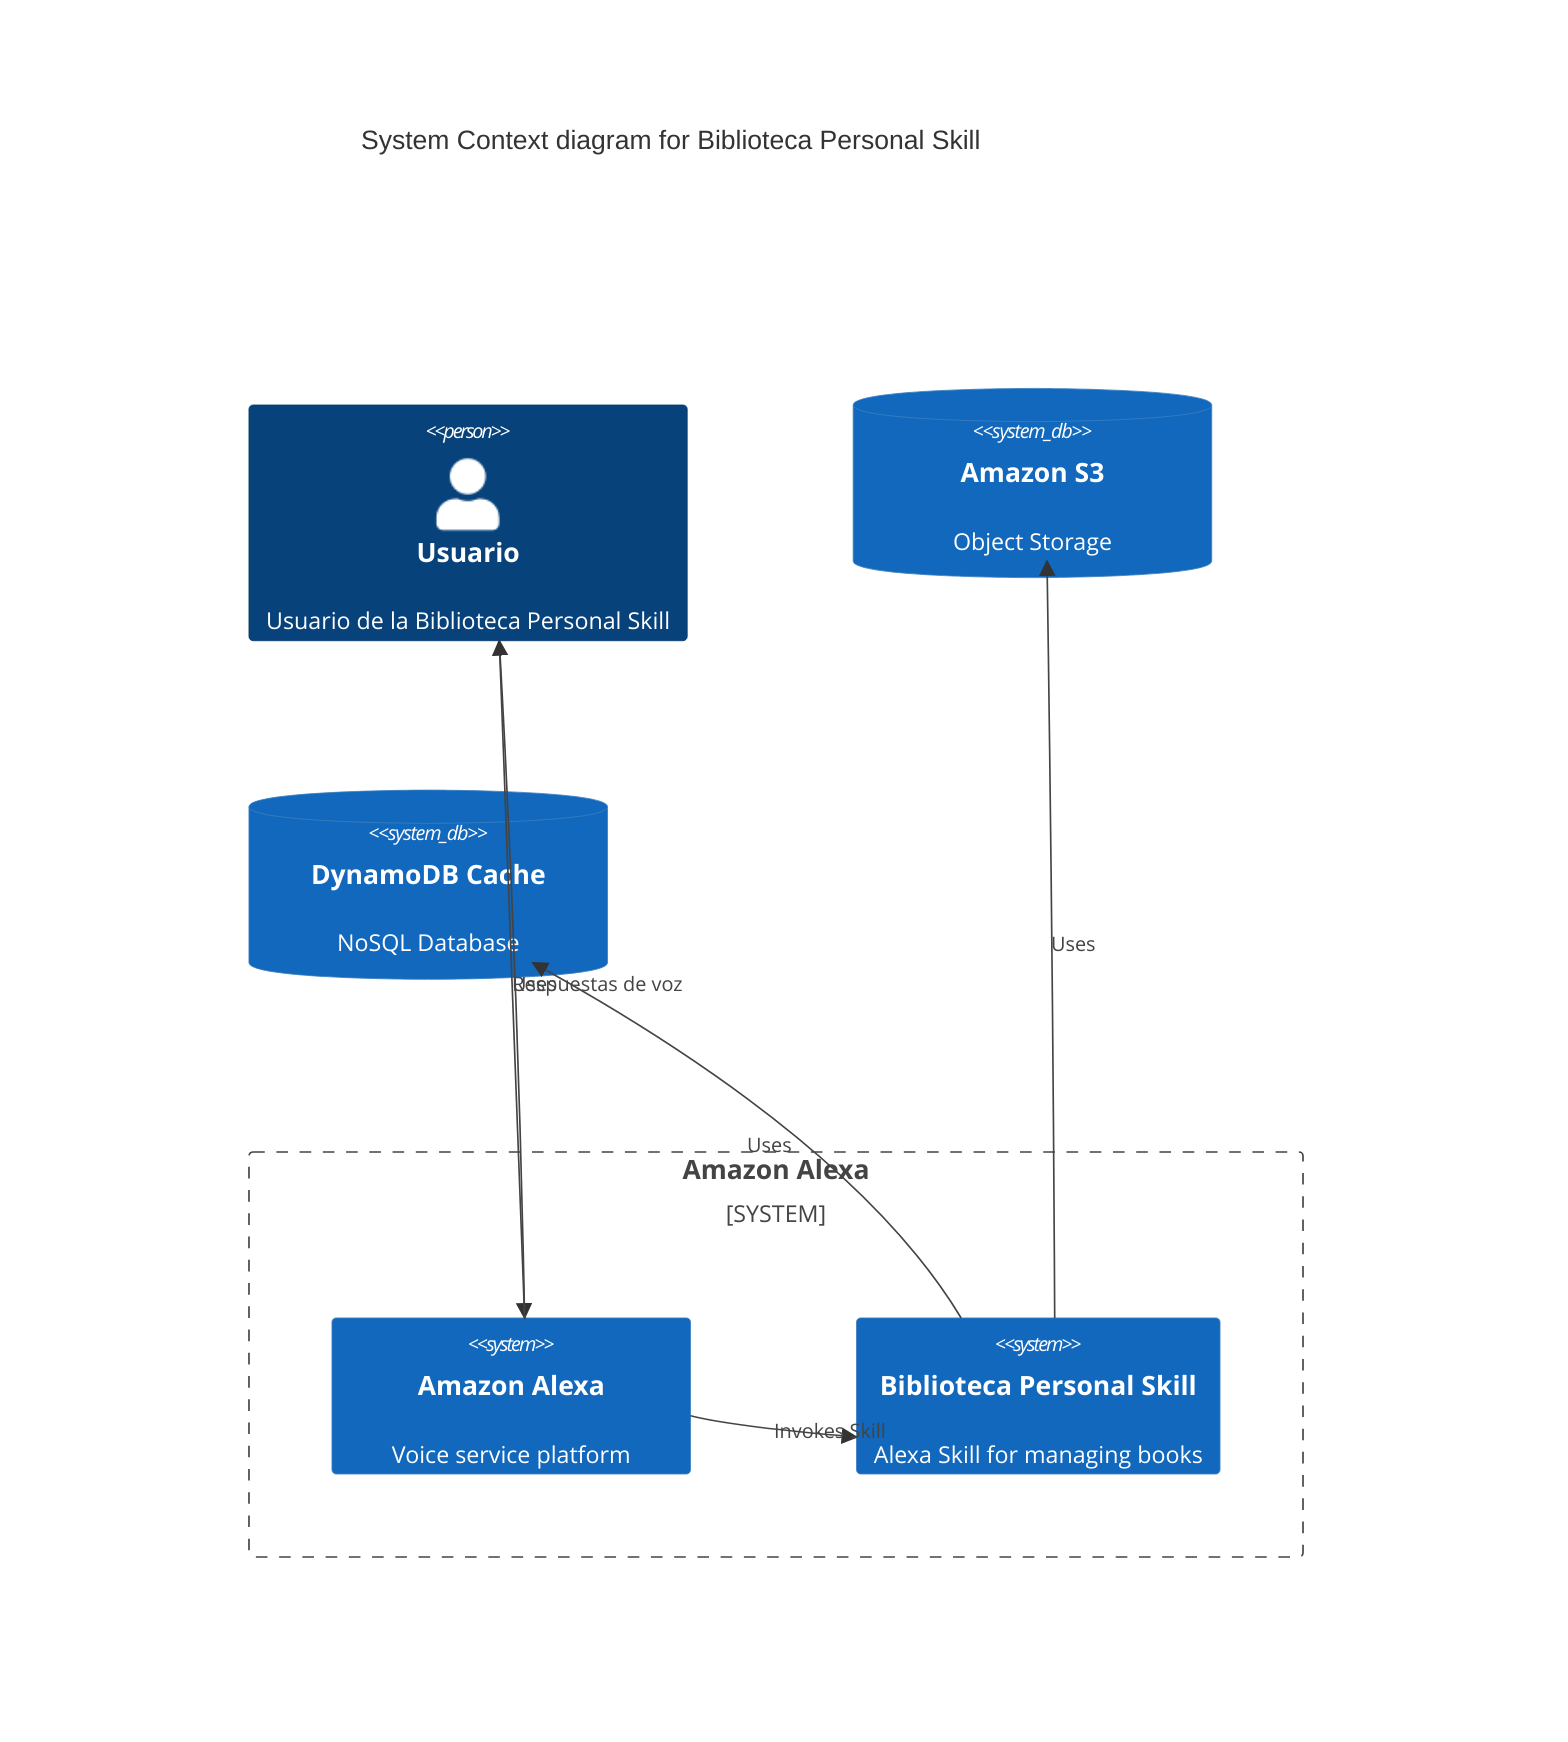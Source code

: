 C4Context
title System Context diagram for Biblioteca Personal Skill

Person(user, "Usuario", "Usuario de la Biblioteca Personal Skill")
System_Boundary(alexa_boundary, "Amazon Alexa") {
  System(alexa, "Amazon Alexa", "Voice service platform")
  System(skill, "Biblioteca Personal Skill", "Alexa Skill for managing books")
}

SystemDb(s3, "Amazon S3", "Object Storage")
SystemDb(ddb, "DynamoDB Cache", "NoSQL Database")

Rel(user, alexa, "Comandos de voz")
Rel(alexa, user, "Respuestas de voz")
Rel(user, alexa, "Uses")
Rel(alexa, skill, "Invokes Skill")
Rel(skill, s3, "Uses")
Rel(skill, ddb, "Uses")